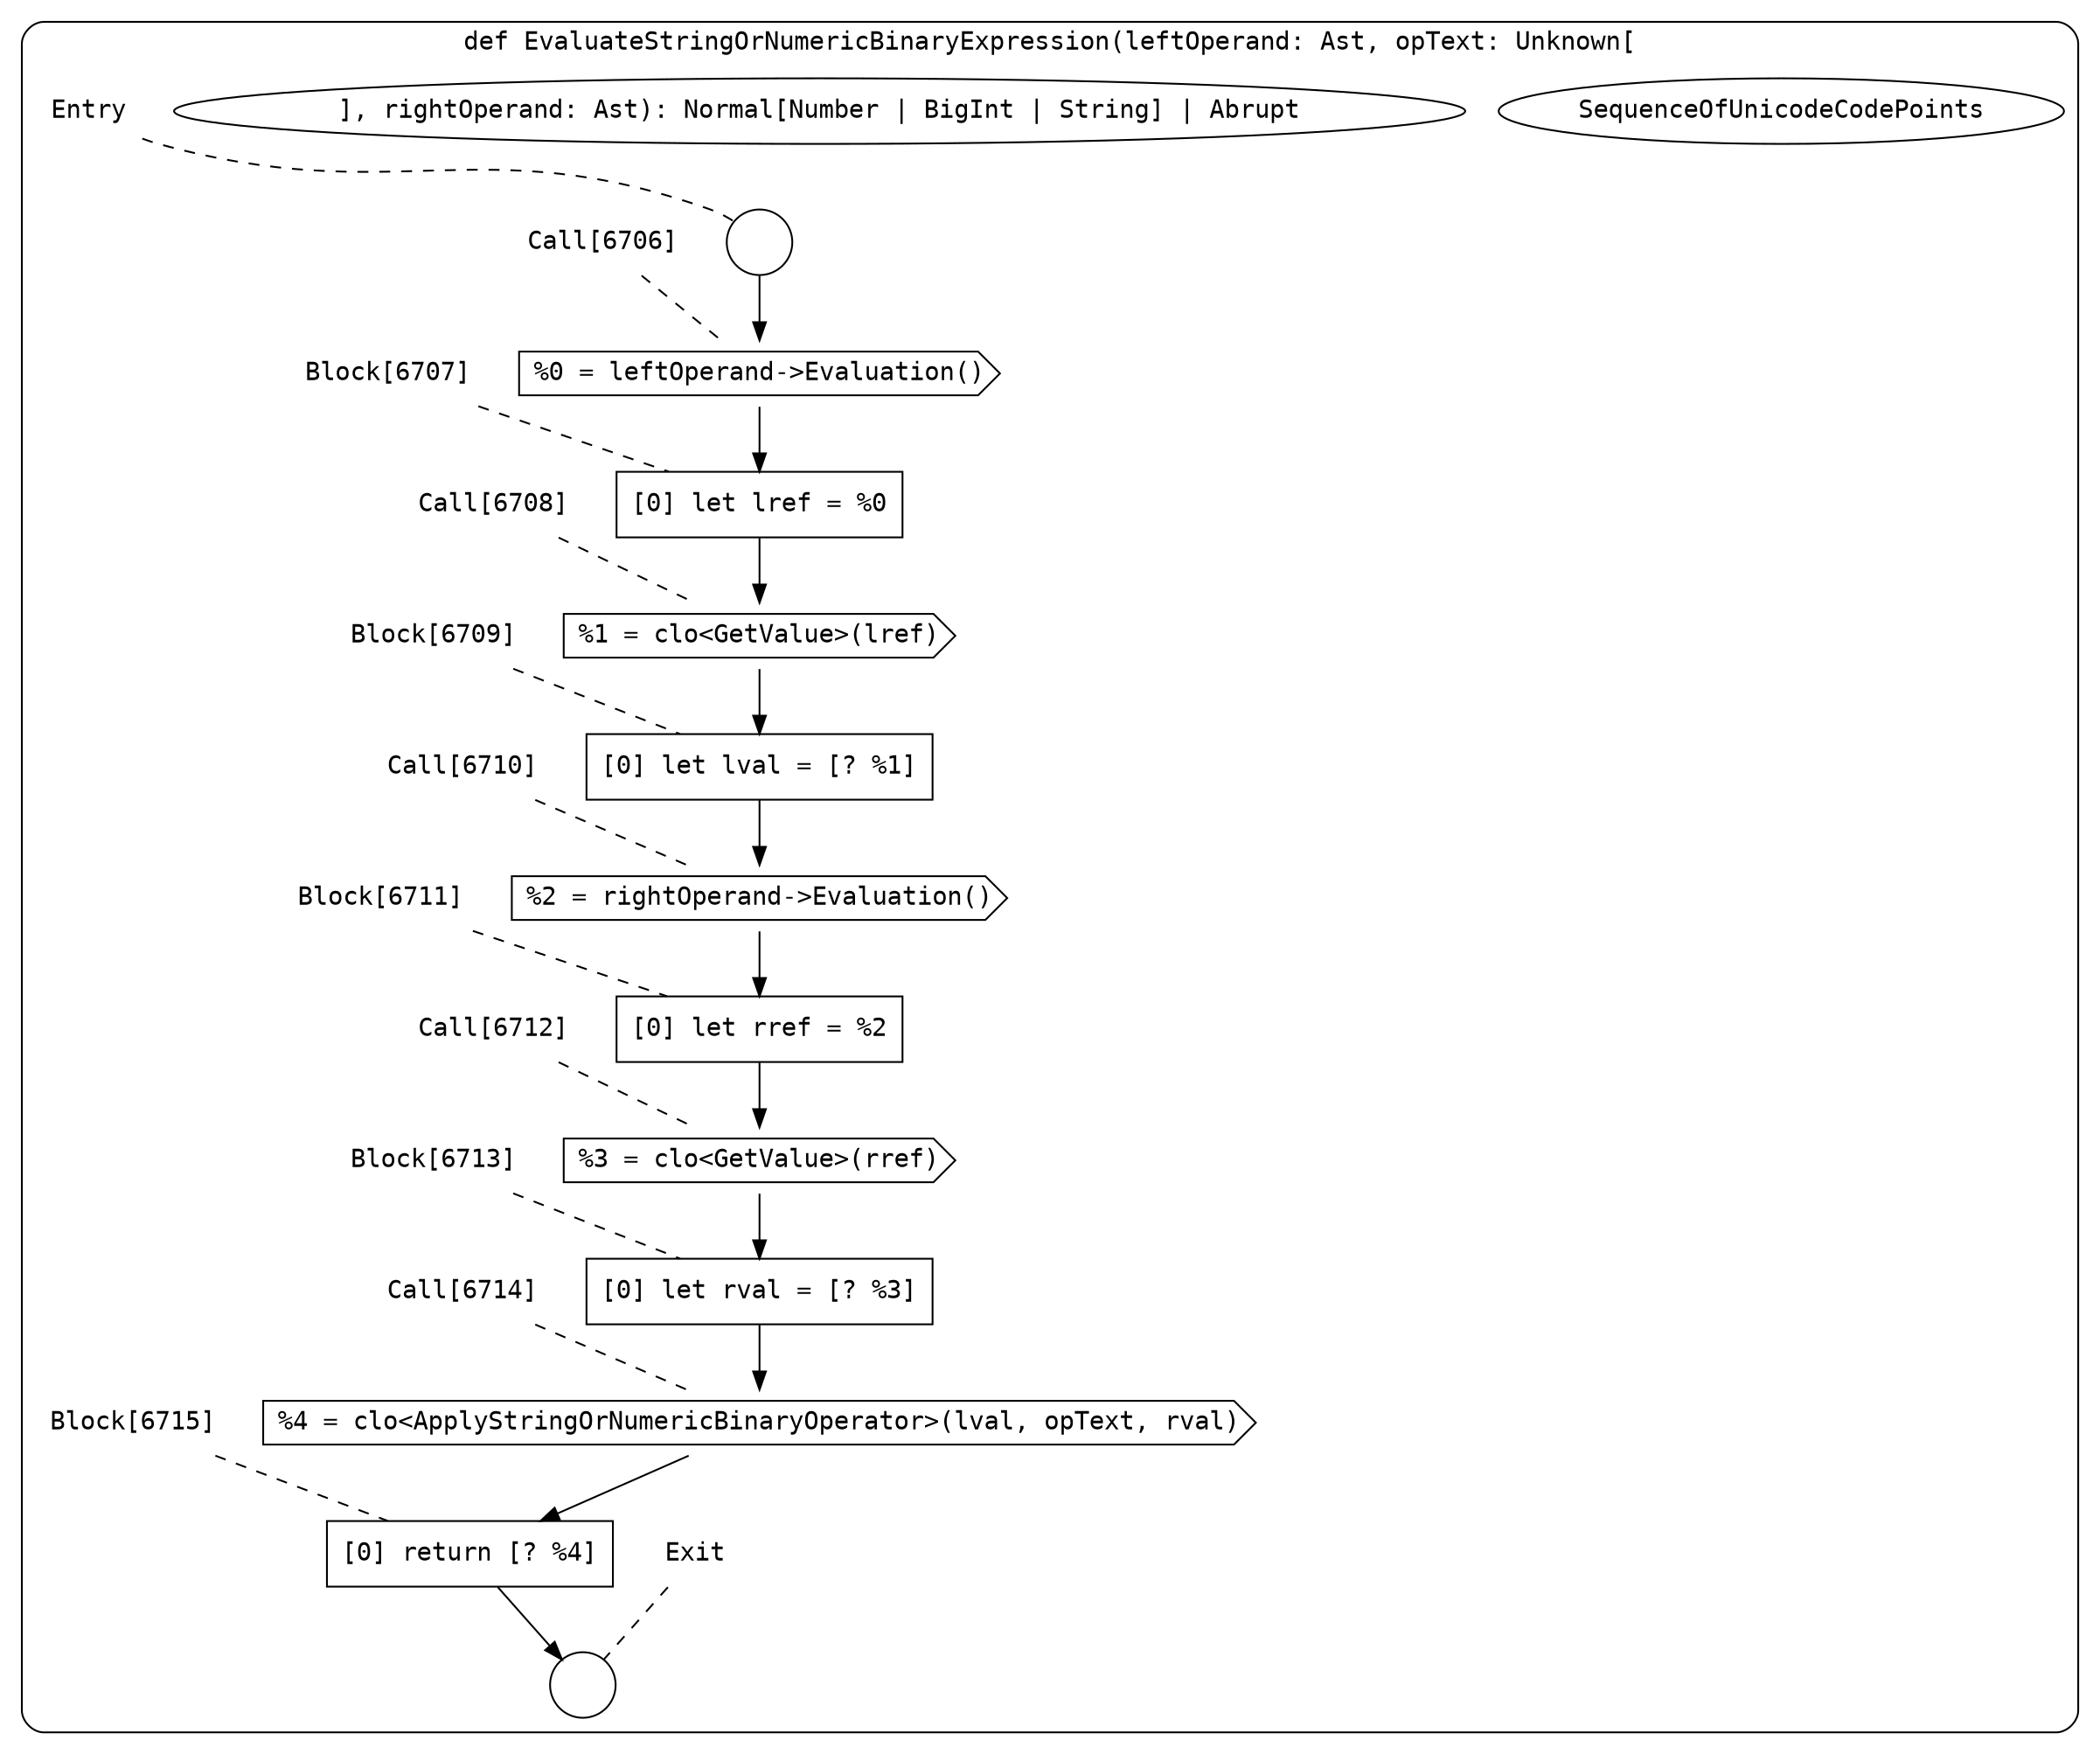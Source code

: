 digraph {
  graph [fontname = "Consolas"]
  node [fontname = "Consolas"]
  edge [fontname = "Consolas"]
  subgraph cluster1344 {
    label = "def EvaluateStringOrNumericBinaryExpression(leftOperand: Ast, opText: Unknown["SequenceOfUnicodeCodePoints"], rightOperand: Ast): Normal[Number | BigInt | String] | Abrupt"
    style = rounded
    cluster1344_entry_name [shape=none, label=<<font color="black">Entry</font>>]
    cluster1344_entry_name -> cluster1344_entry [arrowhead=none, color="black", style=dashed]
    cluster1344_entry [shape=circle label=" " color="black" fillcolor="white" style=filled]
    cluster1344_entry -> node6706 [color="black"]
    cluster1344_exit_name [shape=none, label=<<font color="black">Exit</font>>]
    cluster1344_exit_name -> cluster1344_exit [arrowhead=none, color="black", style=dashed]
    cluster1344_exit [shape=circle label=" " color="black" fillcolor="white" style=filled]
    node6706_name [shape=none, label=<<font color="black">Call[6706]</font>>]
    node6706_name -> node6706 [arrowhead=none, color="black", style=dashed]
    node6706 [shape=cds, label=<<font color="black">%0 = leftOperand-&gt;Evaluation()</font>> color="black" fillcolor="white", style=filled]
    node6706 -> node6707 [color="black"]
    node6707_name [shape=none, label=<<font color="black">Block[6707]</font>>]
    node6707_name -> node6707 [arrowhead=none, color="black", style=dashed]
    node6707 [shape=box, label=<<font color="black">[0] let lref = %0<BR ALIGN="LEFT"/></font>> color="black" fillcolor="white", style=filled]
    node6707 -> node6708 [color="black"]
    node6708_name [shape=none, label=<<font color="black">Call[6708]</font>>]
    node6708_name -> node6708 [arrowhead=none, color="black", style=dashed]
    node6708 [shape=cds, label=<<font color="black">%1 = clo&lt;GetValue&gt;(lref)</font>> color="black" fillcolor="white", style=filled]
    node6708 -> node6709 [color="black"]
    node6709_name [shape=none, label=<<font color="black">Block[6709]</font>>]
    node6709_name -> node6709 [arrowhead=none, color="black", style=dashed]
    node6709 [shape=box, label=<<font color="black">[0] let lval = [? %1]<BR ALIGN="LEFT"/></font>> color="black" fillcolor="white", style=filled]
    node6709 -> node6710 [color="black"]
    node6710_name [shape=none, label=<<font color="black">Call[6710]</font>>]
    node6710_name -> node6710 [arrowhead=none, color="black", style=dashed]
    node6710 [shape=cds, label=<<font color="black">%2 = rightOperand-&gt;Evaluation()</font>> color="black" fillcolor="white", style=filled]
    node6710 -> node6711 [color="black"]
    node6711_name [shape=none, label=<<font color="black">Block[6711]</font>>]
    node6711_name -> node6711 [arrowhead=none, color="black", style=dashed]
    node6711 [shape=box, label=<<font color="black">[0] let rref = %2<BR ALIGN="LEFT"/></font>> color="black" fillcolor="white", style=filled]
    node6711 -> node6712 [color="black"]
    node6712_name [shape=none, label=<<font color="black">Call[6712]</font>>]
    node6712_name -> node6712 [arrowhead=none, color="black", style=dashed]
    node6712 [shape=cds, label=<<font color="black">%3 = clo&lt;GetValue&gt;(rref)</font>> color="black" fillcolor="white", style=filled]
    node6712 -> node6713 [color="black"]
    node6713_name [shape=none, label=<<font color="black">Block[6713]</font>>]
    node6713_name -> node6713 [arrowhead=none, color="black", style=dashed]
    node6713 [shape=box, label=<<font color="black">[0] let rval = [? %3]<BR ALIGN="LEFT"/></font>> color="black" fillcolor="white", style=filled]
    node6713 -> node6714 [color="black"]
    node6714_name [shape=none, label=<<font color="black">Call[6714]</font>>]
    node6714_name -> node6714 [arrowhead=none, color="black", style=dashed]
    node6714 [shape=cds, label=<<font color="black">%4 = clo&lt;ApplyStringOrNumericBinaryOperator&gt;(lval, opText, rval)</font>> color="black" fillcolor="white", style=filled]
    node6714 -> node6715 [color="black"]
    node6715_name [shape=none, label=<<font color="black">Block[6715]</font>>]
    node6715_name -> node6715 [arrowhead=none, color="black", style=dashed]
    node6715 [shape=box, label=<<font color="black">[0] return [? %4]<BR ALIGN="LEFT"/></font>> color="black" fillcolor="white", style=filled]
    node6715 -> cluster1344_exit [color="black"]
  }
}